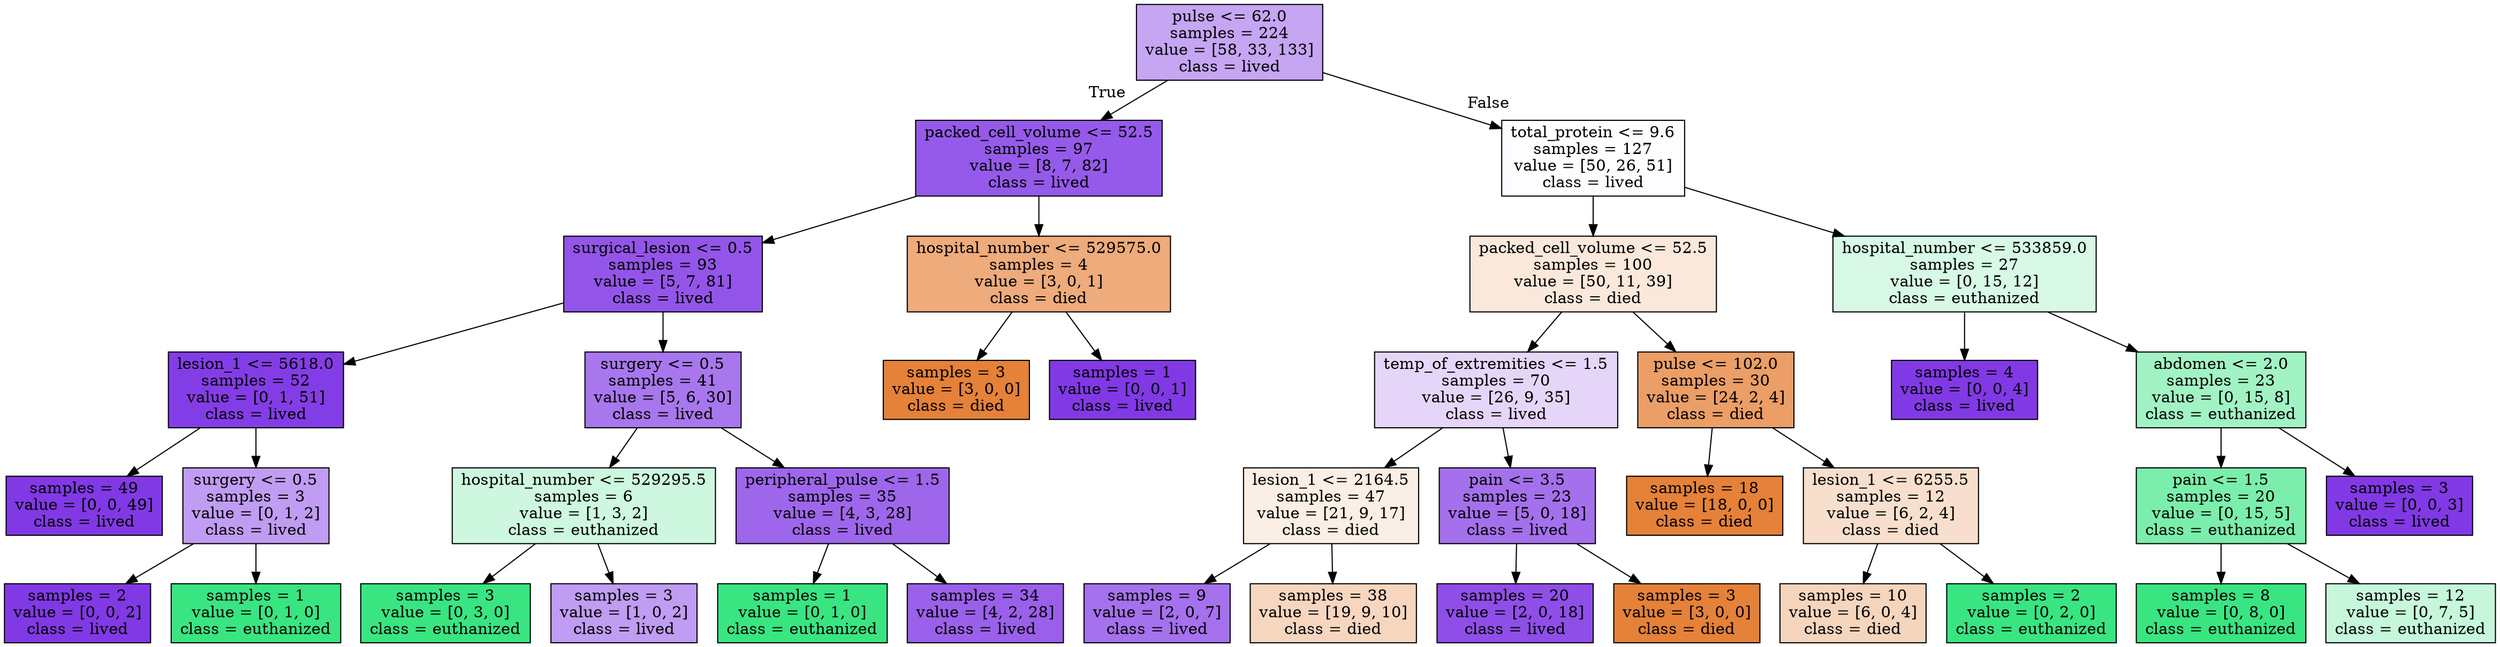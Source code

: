 digraph Tree {
node [shape=box, style="filled", color="black"] ;
0 [label="pulse <= 62.0\nsamples = 224\nvalue = [58, 33, 133]\nclass = lived", fillcolor="#8139e573"] ;
1 [label="packed_cell_volume <= 52.5\nsamples = 97\nvalue = [8, 7, 82]\nclass = lived", fillcolor="#8139e5d4"] ;
0 -> 1 [labeldistance=2.5, labelangle=45, headlabel="True"] ;
2 [label="surgical_lesion <= 0.5\nsamples = 93\nvalue = [5, 7, 81]\nclass = lived", fillcolor="#8139e5db"] ;
1 -> 2 ;
3 [label="lesion_1 <= 5618.0\nsamples = 52\nvalue = [0, 1, 51]\nclass = lived", fillcolor="#8139e5fa"] ;
2 -> 3 ;
4 [label="samples = 49\nvalue = [0, 0, 49]\nclass = lived", fillcolor="#8139e5ff"] ;
3 -> 4 ;
5 [label="surgery <= 0.5\nsamples = 3\nvalue = [0, 1, 2]\nclass = lived", fillcolor="#8139e57f"] ;
3 -> 5 ;
6 [label="samples = 2\nvalue = [0, 0, 2]\nclass = lived", fillcolor="#8139e5ff"] ;
5 -> 6 ;
7 [label="samples = 1\nvalue = [0, 1, 0]\nclass = euthanized", fillcolor="#39e581ff"] ;
5 -> 7 ;
8 [label="surgery <= 0.5\nsamples = 41\nvalue = [5, 6, 30]\nclass = lived", fillcolor="#8139e5af"] ;
2 -> 8 ;
9 [label="hospital_number <= 529295.5\nsamples = 6\nvalue = [1, 3, 2]\nclass = euthanized", fillcolor="#39e58140"] ;
8 -> 9 ;
10 [label="samples = 3\nvalue = [0, 3, 0]\nclass = euthanized", fillcolor="#39e581ff"] ;
9 -> 10 ;
11 [label="samples = 3\nvalue = [1, 0, 2]\nclass = lived", fillcolor="#8139e57f"] ;
9 -> 11 ;
12 [label="peripheral_pulse <= 1.5\nsamples = 35\nvalue = [4, 3, 28]\nclass = lived", fillcolor="#8139e5c5"] ;
8 -> 12 ;
13 [label="samples = 1\nvalue = [0, 1, 0]\nclass = euthanized", fillcolor="#39e581ff"] ;
12 -> 13 ;
14 [label="samples = 34\nvalue = [4, 2, 28]\nclass = lived", fillcolor="#8139e5cc"] ;
12 -> 14 ;
15 [label="hospital_number <= 529575.0\nsamples = 4\nvalue = [3, 0, 1]\nclass = died", fillcolor="#e58139aa"] ;
1 -> 15 ;
16 [label="samples = 3\nvalue = [3, 0, 0]\nclass = died", fillcolor="#e58139ff"] ;
15 -> 16 ;
17 [label="samples = 1\nvalue = [0, 0, 1]\nclass = lived", fillcolor="#8139e5ff"] ;
15 -> 17 ;
18 [label="total_protein <= 9.6\nsamples = 127\nvalue = [50, 26, 51]\nclass = lived", fillcolor="#8139e503"] ;
0 -> 18 [labeldistance=2.5, labelangle=-45, headlabel="False"] ;
19 [label="packed_cell_volume <= 52.5\nsamples = 100\nvalue = [50, 11, 39]\nclass = died", fillcolor="#e581392e"] ;
18 -> 19 ;
20 [label="temp_of_extremities <= 1.5\nsamples = 70\nvalue = [26, 9, 35]\nclass = lived", fillcolor="#8139e534"] ;
19 -> 20 ;
21 [label="lesion_1 <= 2164.5\nsamples = 47\nvalue = [21, 9, 17]\nclass = died", fillcolor="#e5813922"] ;
20 -> 21 ;
22 [label="samples = 9\nvalue = [2, 0, 7]\nclass = lived", fillcolor="#8139e5b6"] ;
21 -> 22 ;
23 [label="samples = 38\nvalue = [19, 9, 10]\nclass = died", fillcolor="#e5813952"] ;
21 -> 23 ;
24 [label="pain <= 3.5\nsamples = 23\nvalue = [5, 0, 18]\nclass = lived", fillcolor="#8139e5b8"] ;
20 -> 24 ;
25 [label="samples = 20\nvalue = [2, 0, 18]\nclass = lived", fillcolor="#8139e5e3"] ;
24 -> 25 ;
26 [label="samples = 3\nvalue = [3, 0, 0]\nclass = died", fillcolor="#e58139ff"] ;
24 -> 26 ;
27 [label="pulse <= 102.0\nsamples = 30\nvalue = [24, 2, 4]\nclass = died", fillcolor="#e58139c4"] ;
19 -> 27 ;
28 [label="samples = 18\nvalue = [18, 0, 0]\nclass = died", fillcolor="#e58139ff"] ;
27 -> 28 ;
29 [label="lesion_1 <= 6255.5\nsamples = 12\nvalue = [6, 2, 4]\nclass = died", fillcolor="#e5813940"] ;
27 -> 29 ;
30 [label="samples = 10\nvalue = [6, 0, 4]\nclass = died", fillcolor="#e5813955"] ;
29 -> 30 ;
31 [label="samples = 2\nvalue = [0, 2, 0]\nclass = euthanized", fillcolor="#39e581ff"] ;
29 -> 31 ;
32 [label="hospital_number <= 533859.0\nsamples = 27\nvalue = [0, 15, 12]\nclass = euthanized", fillcolor="#39e58133"] ;
18 -> 32 ;
33 [label="samples = 4\nvalue = [0, 0, 4]\nclass = lived", fillcolor="#8139e5ff"] ;
32 -> 33 ;
34 [label="abdomen <= 2.0\nsamples = 23\nvalue = [0, 15, 8]\nclass = euthanized", fillcolor="#39e58177"] ;
32 -> 34 ;
35 [label="pain <= 1.5\nsamples = 20\nvalue = [0, 15, 5]\nclass = euthanized", fillcolor="#39e581aa"] ;
34 -> 35 ;
36 [label="samples = 8\nvalue = [0, 8, 0]\nclass = euthanized", fillcolor="#39e581ff"] ;
35 -> 36 ;
37 [label="samples = 12\nvalue = [0, 7, 5]\nclass = euthanized", fillcolor="#39e58149"] ;
35 -> 37 ;
38 [label="samples = 3\nvalue = [0, 0, 3]\nclass = lived", fillcolor="#8139e5ff"] ;
34 -> 38 ;
}